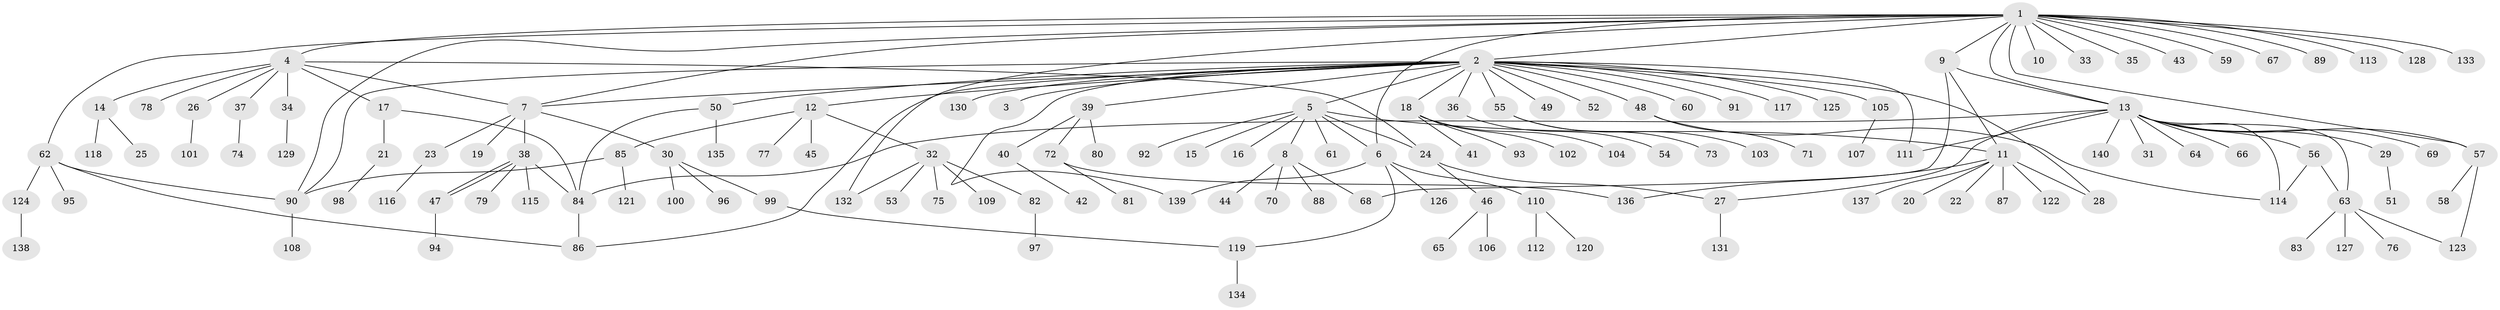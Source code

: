// coarse degree distribution, {20: 0.011904761904761904, 22: 0.011904761904761904, 1: 0.6547619047619048, 9: 0.023809523809523808, 8: 0.011904761904761904, 6: 0.023809523809523808, 11: 0.011904761904761904, 5: 0.011904761904761904, 4: 0.023809523809523808, 13: 0.011904761904761904, 3: 0.047619047619047616, 2: 0.15476190476190477}
// Generated by graph-tools (version 1.1) at 2025/18/03/04/25 18:18:19]
// undirected, 140 vertices, 167 edges
graph export_dot {
graph [start="1"]
  node [color=gray90,style=filled];
  1;
  2;
  3;
  4;
  5;
  6;
  7;
  8;
  9;
  10;
  11;
  12;
  13;
  14;
  15;
  16;
  17;
  18;
  19;
  20;
  21;
  22;
  23;
  24;
  25;
  26;
  27;
  28;
  29;
  30;
  31;
  32;
  33;
  34;
  35;
  36;
  37;
  38;
  39;
  40;
  41;
  42;
  43;
  44;
  45;
  46;
  47;
  48;
  49;
  50;
  51;
  52;
  53;
  54;
  55;
  56;
  57;
  58;
  59;
  60;
  61;
  62;
  63;
  64;
  65;
  66;
  67;
  68;
  69;
  70;
  71;
  72;
  73;
  74;
  75;
  76;
  77;
  78;
  79;
  80;
  81;
  82;
  83;
  84;
  85;
  86;
  87;
  88;
  89;
  90;
  91;
  92;
  93;
  94;
  95;
  96;
  97;
  98;
  99;
  100;
  101;
  102;
  103;
  104;
  105;
  106;
  107;
  108;
  109;
  110;
  111;
  112;
  113;
  114;
  115;
  116;
  117;
  118;
  119;
  120;
  121;
  122;
  123;
  124;
  125;
  126;
  127;
  128;
  129;
  130;
  131;
  132;
  133;
  134;
  135;
  136;
  137;
  138;
  139;
  140;
  1 -- 2;
  1 -- 4;
  1 -- 6;
  1 -- 7;
  1 -- 9;
  1 -- 10;
  1 -- 13;
  1 -- 33;
  1 -- 35;
  1 -- 43;
  1 -- 57;
  1 -- 59;
  1 -- 62;
  1 -- 67;
  1 -- 89;
  1 -- 90;
  1 -- 113;
  1 -- 128;
  1 -- 132;
  1 -- 133;
  2 -- 3;
  2 -- 5;
  2 -- 7;
  2 -- 12;
  2 -- 18;
  2 -- 28;
  2 -- 36;
  2 -- 39;
  2 -- 48;
  2 -- 49;
  2 -- 50;
  2 -- 52;
  2 -- 55;
  2 -- 60;
  2 -- 86;
  2 -- 90;
  2 -- 91;
  2 -- 105;
  2 -- 111;
  2 -- 117;
  2 -- 125;
  2 -- 130;
  2 -- 139;
  4 -- 7;
  4 -- 14;
  4 -- 17;
  4 -- 24;
  4 -- 26;
  4 -- 34;
  4 -- 37;
  4 -- 78;
  5 -- 6;
  5 -- 8;
  5 -- 11;
  5 -- 15;
  5 -- 16;
  5 -- 24;
  5 -- 61;
  5 -- 92;
  6 -- 110;
  6 -- 119;
  6 -- 126;
  6 -- 139;
  7 -- 19;
  7 -- 23;
  7 -- 30;
  7 -- 38;
  8 -- 44;
  8 -- 68;
  8 -- 70;
  8 -- 88;
  9 -- 11;
  9 -- 13;
  9 -- 68;
  11 -- 20;
  11 -- 22;
  11 -- 28;
  11 -- 87;
  11 -- 122;
  11 -- 136;
  11 -- 137;
  12 -- 32;
  12 -- 45;
  12 -- 77;
  12 -- 85;
  13 -- 27;
  13 -- 29;
  13 -- 31;
  13 -- 56;
  13 -- 57;
  13 -- 63;
  13 -- 64;
  13 -- 66;
  13 -- 69;
  13 -- 84;
  13 -- 111;
  13 -- 114;
  13 -- 140;
  14 -- 25;
  14 -- 118;
  17 -- 21;
  17 -- 84;
  18 -- 41;
  18 -- 93;
  18 -- 102;
  18 -- 104;
  21 -- 98;
  23 -- 116;
  24 -- 27;
  24 -- 46;
  26 -- 101;
  27 -- 131;
  29 -- 51;
  30 -- 96;
  30 -- 99;
  30 -- 100;
  32 -- 53;
  32 -- 75;
  32 -- 82;
  32 -- 109;
  32 -- 132;
  34 -- 129;
  36 -- 54;
  37 -- 74;
  38 -- 47;
  38 -- 47;
  38 -- 79;
  38 -- 84;
  38 -- 115;
  39 -- 40;
  39 -- 72;
  39 -- 80;
  40 -- 42;
  46 -- 65;
  46 -- 106;
  47 -- 94;
  48 -- 71;
  48 -- 114;
  50 -- 84;
  50 -- 135;
  55 -- 73;
  55 -- 103;
  56 -- 63;
  56 -- 114;
  57 -- 58;
  57 -- 123;
  62 -- 86;
  62 -- 90;
  62 -- 95;
  62 -- 124;
  63 -- 76;
  63 -- 83;
  63 -- 123;
  63 -- 127;
  72 -- 81;
  72 -- 136;
  82 -- 97;
  84 -- 86;
  85 -- 90;
  85 -- 121;
  90 -- 108;
  99 -- 119;
  105 -- 107;
  110 -- 112;
  110 -- 120;
  119 -- 134;
  124 -- 138;
}
